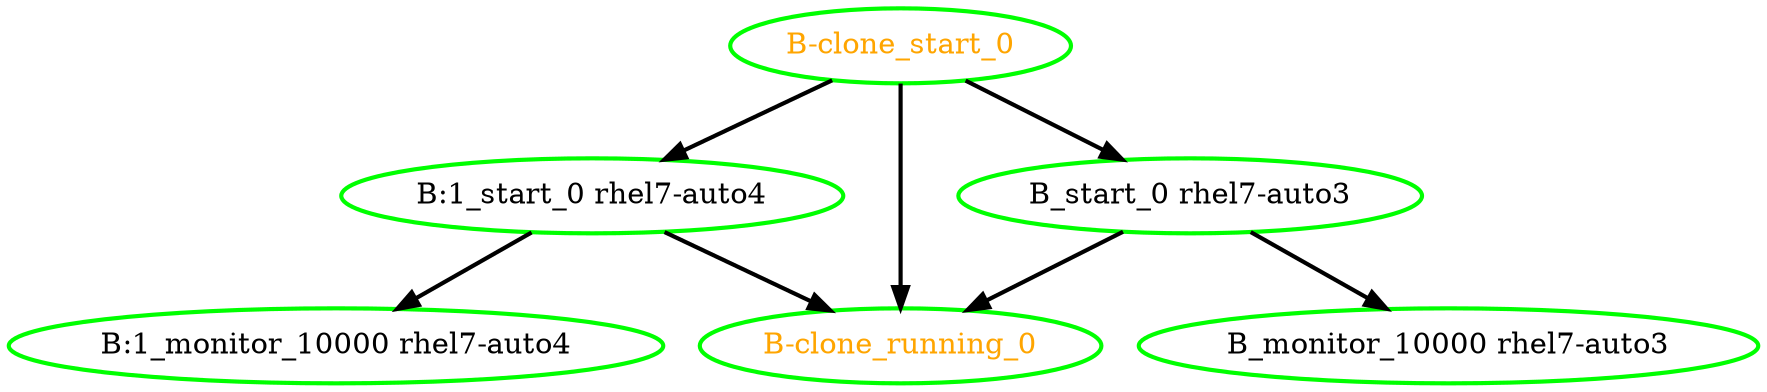  digraph "g" {
"B-clone_running_0" [ style=bold color="green" fontcolor="orange"]
"B-clone_start_0" -> "B-clone_running_0" [ style = bold]
"B-clone_start_0" -> "B:1_start_0 rhel7-auto4" [ style = bold]
"B-clone_start_0" -> "B_start_0 rhel7-auto3" [ style = bold]
"B-clone_start_0" [ style=bold color="green" fontcolor="orange"]
"B:1_monitor_10000 rhel7-auto4" [ style=bold color="green" fontcolor="black"]
"B:1_start_0 rhel7-auto4" -> "B-clone_running_0" [ style = bold]
"B:1_start_0 rhel7-auto4" -> "B:1_monitor_10000 rhel7-auto4" [ style = bold]
"B:1_start_0 rhel7-auto4" [ style=bold color="green" fontcolor="black"]
"B_monitor_10000 rhel7-auto3" [ style=bold color="green" fontcolor="black"]
"B_start_0 rhel7-auto3" -> "B-clone_running_0" [ style = bold]
"B_start_0 rhel7-auto3" -> "B_monitor_10000 rhel7-auto3" [ style = bold]
"B_start_0 rhel7-auto3" [ style=bold color="green" fontcolor="black"]
}
